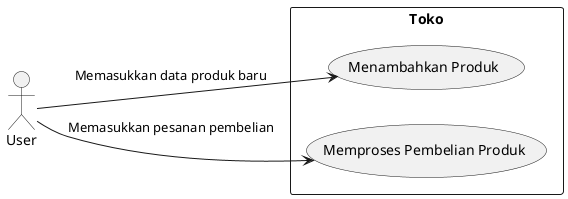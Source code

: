 @startuml
left to right direction
skinparam packageStyle rectangle
actor User as User

rectangle "Toko" {
    usecase "Menambahkan Produk" as AddProduct
    usecase "Memproses Pembelian Produk" as ProcessPurchase

    User --> AddProduct : Memasukkan data produk baru
    User --> ProcessPurchase : Memasukkan pesanan pembelian
}
@enduml
